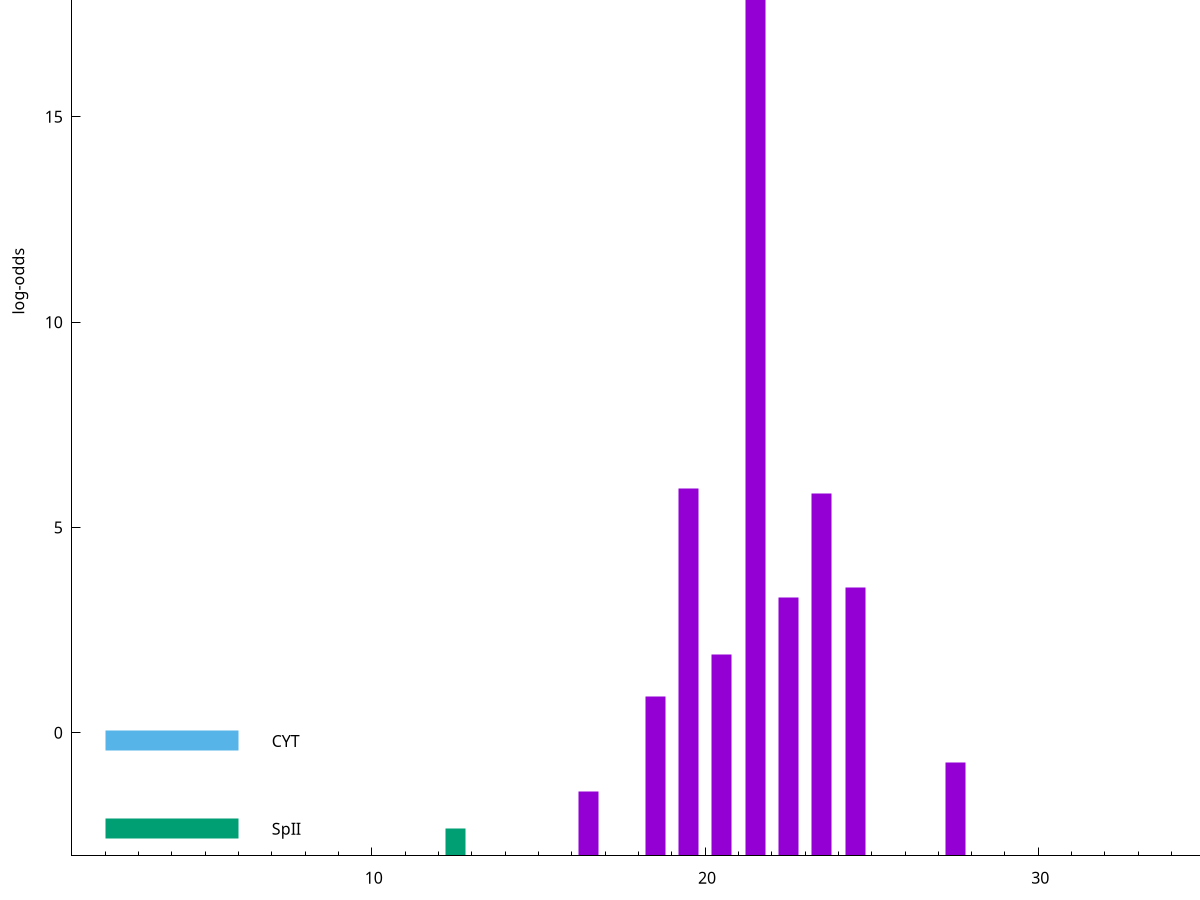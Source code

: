 set title "LipoP predictions for SRR4017825.gff"
set size 2., 1.4
set xrange [1:70] 
set mxtics 10
set yrange [-3:25]
set y2range [0:28]
set ylabel "log-odds"
set term postscript eps color solid "Helvetica" 30
set output "SRR4017825.gff25.eps"
set arrow from 2,21.7061 to 6,21.7061 nohead lt 1 lw 20
set label "SpI" at 7,21.7061
set arrow from 2,-0.200913 to 6,-0.200913 nohead lt 3 lw 20
set label "CYT" at 7,-0.200913
set arrow from 2,-2.33831 to 6,-2.33831 nohead lt 2 lw 20
set label "SpII" at 7,-2.33831
set arrow from 2,21.7061 to 6,21.7061 nohead lt 1 lw 20
set label "SpI" at 7,21.7061
# NOTE: The scores below are the log-odds scores with the threshold
# NOTE: subtracted (a hack to make gnuplot make the histogram all
# NOTE: look nice).
plot "-" axes x1y2 title "" with impulses lt 2 lw 20, "-" axes x1y2 title "" with impulses lt 1 lw 20
12.500000 0.661690
e
21.500000 24.706000
19.500000 8.958950
23.500000 8.833030
24.500000 6.529870
22.500000 6.304110
20.500000 4.905460
18.500000 3.874277
27.500000 2.265479
16.500000 1.563820
e
exit
